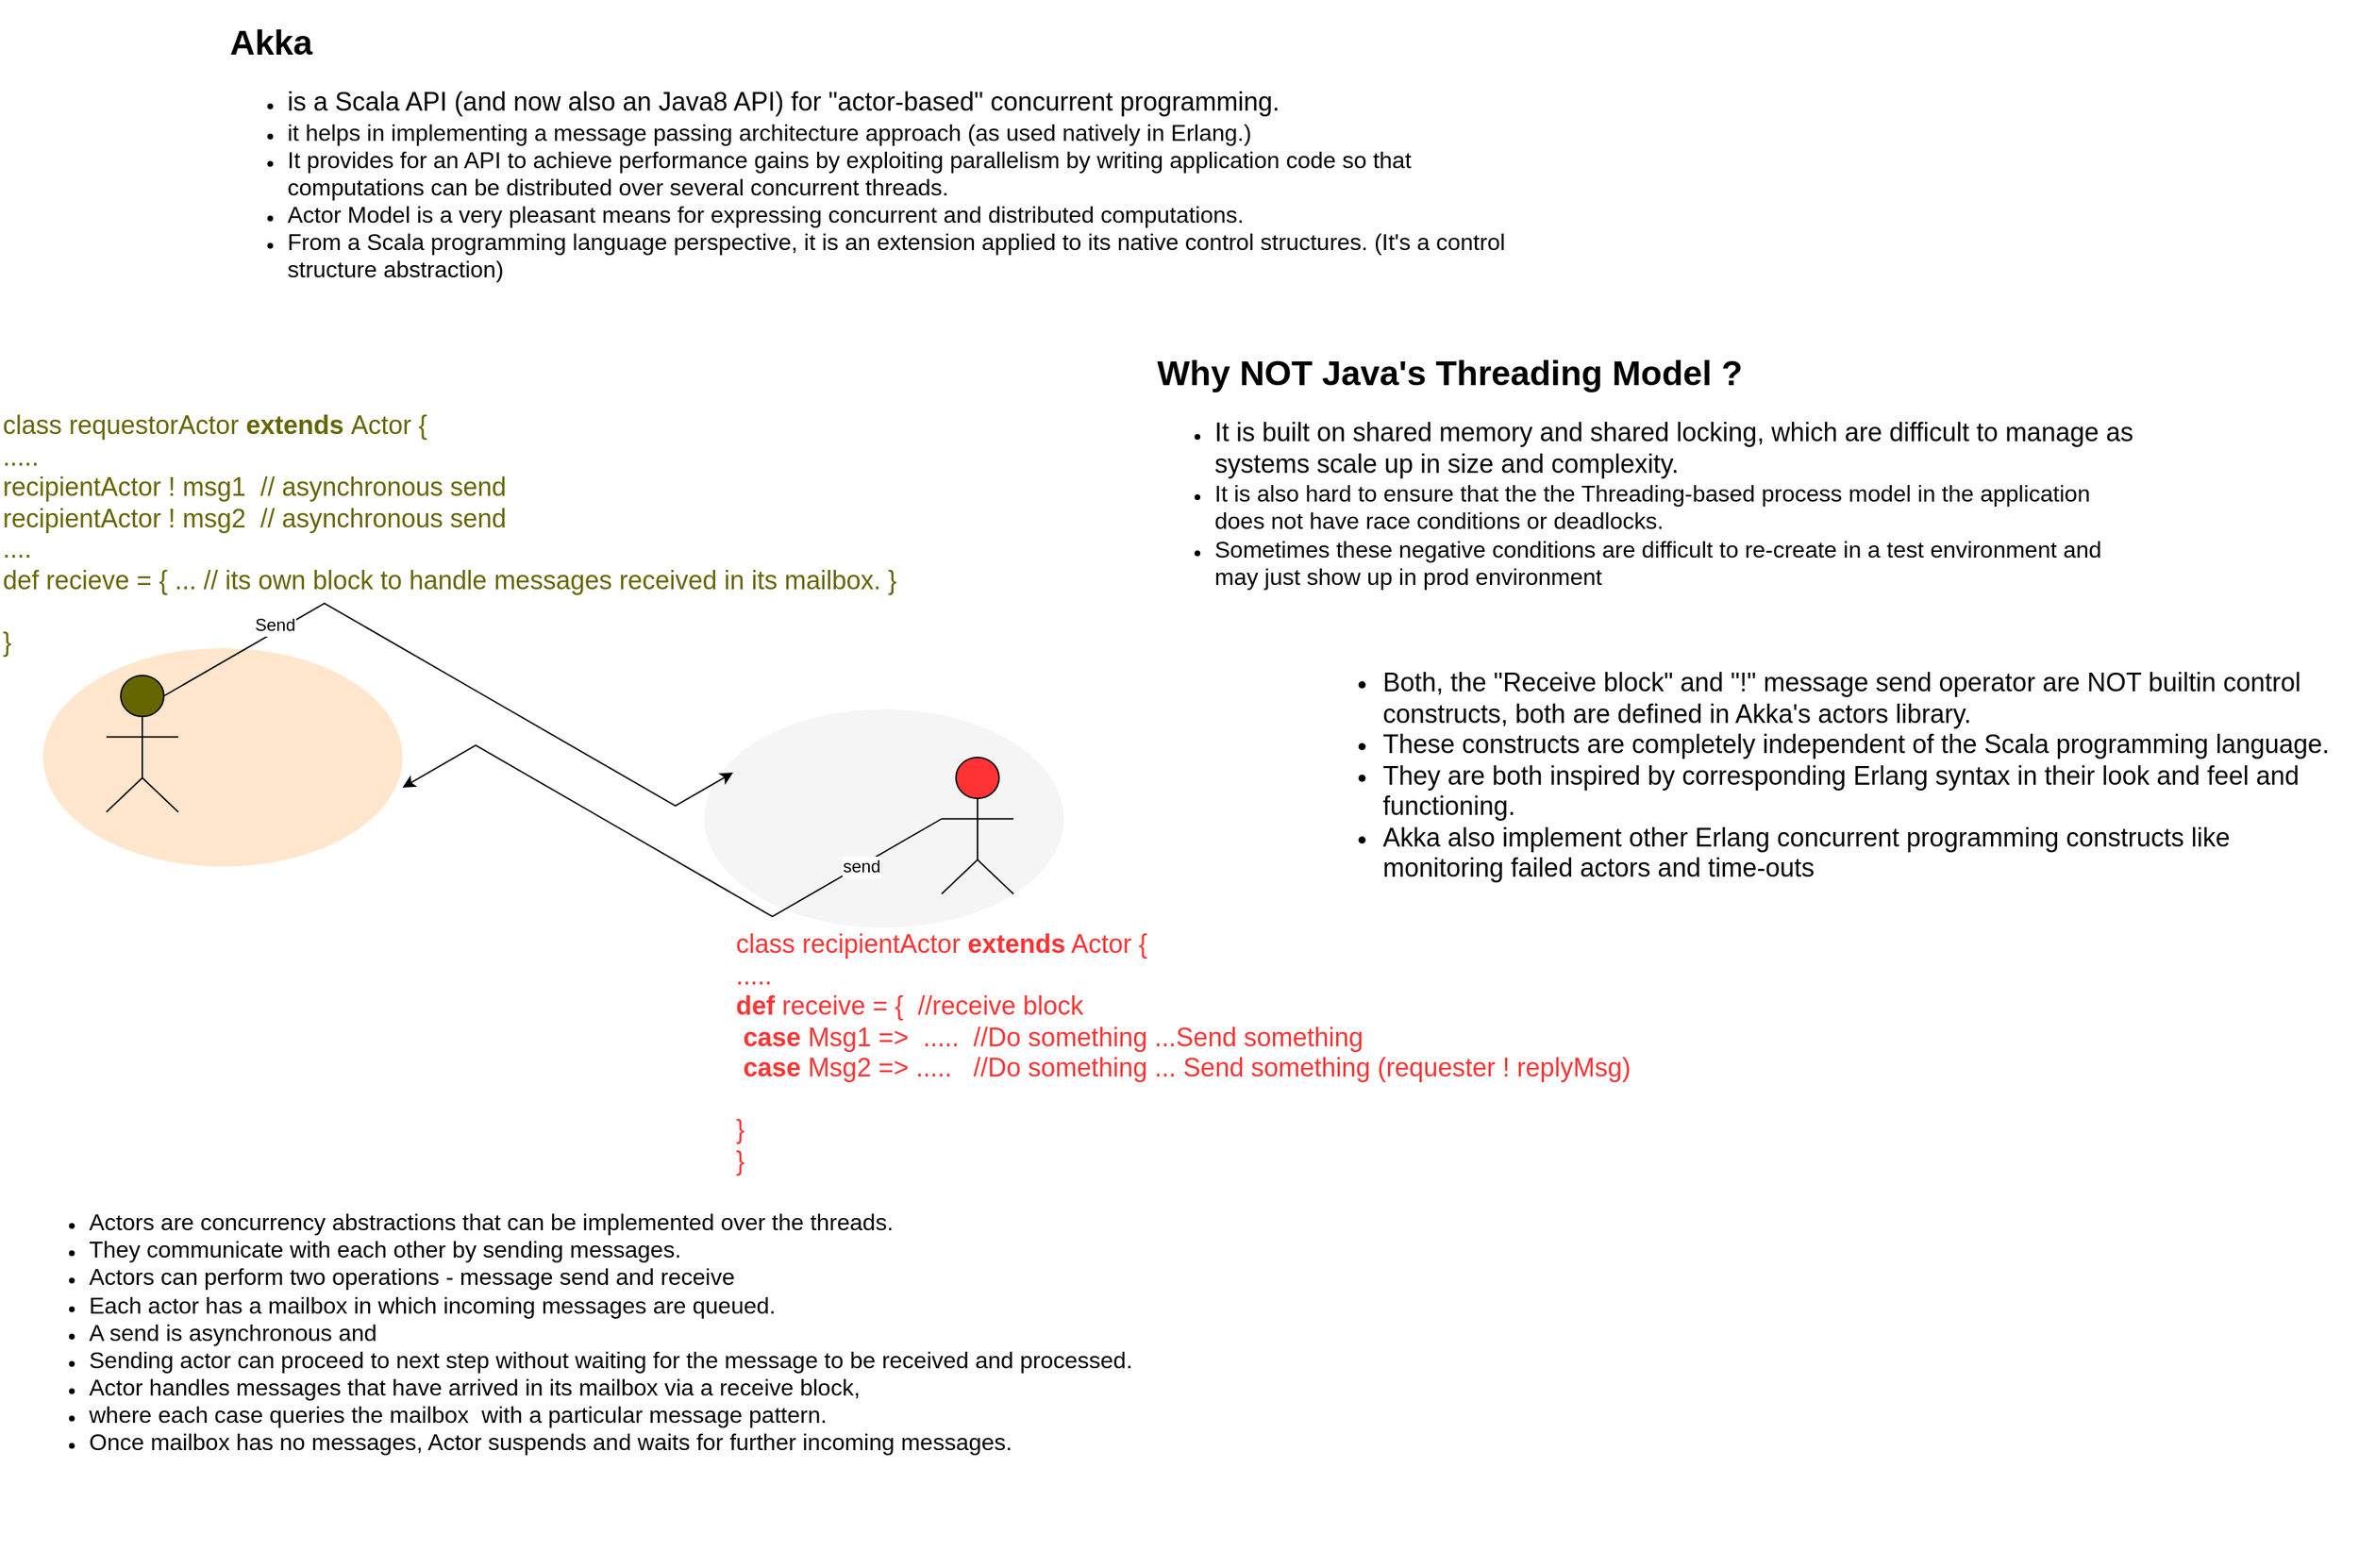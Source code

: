 <mxfile version="11.0.2" type="github"><diagram id="YDtCkGfwcIMV8Gk0a63X" name="Page-1"><mxGraphModel dx="2157" dy="757" grid="1" gridSize="10" guides="1" tooltips="1" connect="1" arrows="1" fold="1" page="1" pageScale="1" pageWidth="850" pageHeight="1100" math="0" shadow="0"><root><mxCell id="0"/><mxCell id="1" parent="0"/><mxCell id="CTSNW75ECNazLScQ1h-l-11" value="" style="ellipse;whiteSpace=wrap;html=1;strokeColor=none;fillColor=#ffe6cc;" parent="1" vertex="1"><mxGeometry x="-810" y="451" width="250" height="152" as="geometry"/></mxCell><mxCell id="CTSNW75ECNazLScQ1h-l-1" value="" style="shape=image;html=1;verticalAlign=top;verticalLabelPosition=bottom;labelBackgroundColor=#ffffff;imageAspect=0;aspect=fixed;image=https://cdn4.iconfinder.com/data/icons/logos-brands-5/24/scala-128.png" parent="1" vertex="1"><mxGeometry x="-770" y="80" width="128" height="128" as="geometry"/></mxCell><mxCell id="CTSNW75ECNazLScQ1h-l-2" value="&lt;h1&gt;Akka&lt;/h1&gt;&lt;p&gt;&lt;/p&gt;&lt;ul&gt;&lt;li&gt;&lt;font style=&quot;font-size: 18px&quot;&gt;is a Scala API (and now also an Java8 API) for &quot;actor-based&quot; concurrent programming.&amp;nbsp;&lt;/font&gt;&lt;/li&gt;&lt;li&gt;&lt;font size=&quot;3&quot;&gt;it helps in implementing a message passing architecture approach (as used natively in Erlang.)&lt;/font&gt;&lt;/li&gt;&lt;li&gt;&lt;font size=&quot;3&quot;&gt;It provides for an API to achieve performance gains by exploiting parallelism by writing application code so that computations can be distributed over several concurrent threads.&lt;/font&gt;&lt;/li&gt;&lt;li&gt;&lt;font size=&quot;3&quot;&gt;Actor Model is a very pleasant means for expressing concurrent and distributed computations.&lt;/font&gt;&amp;nbsp;&lt;/li&gt;&lt;li&gt;&lt;font size=&quot;3&quot;&gt;From a Scala programming language perspective, it is an extension applied to its native control structures. (It's a control structure abstraction)&lt;/font&gt;&lt;/li&gt;&lt;/ul&gt;" style="text;html=1;strokeColor=none;fillColor=none;spacing=5;spacingTop=-20;whiteSpace=wrap;overflow=hidden;rounded=0;" parent="1" vertex="1"><mxGeometry x="-685" y="10" width="920" height="230" as="geometry"/></mxCell><mxCell id="CTSNW75ECNazLScQ1h-l-4" value="&lt;h1&gt;Why NOT Java's Threading Model ?&lt;/h1&gt;&lt;p&gt;&lt;/p&gt;&lt;ul&gt;&lt;li&gt;&lt;font style=&quot;font-size: 18px&quot;&gt;It is built on shared memory and shared locking, which are difficult to manage as systems scale up in size and complexity.&lt;/font&gt;&lt;/li&gt;&lt;li&gt;&lt;font size=&quot;3&quot;&gt;It is also hard to ensure that the the Threading-based process model in the application does not have race conditions or deadlocks.&amp;nbsp;&lt;/font&gt;&lt;/li&gt;&lt;li&gt;&lt;font size=&quot;3&quot;&gt;Sometimes these negative conditions are difficult to re-create in a test environment and may just show up in prod environment&lt;/font&gt;&lt;/li&gt;&lt;/ul&gt;&lt;p&gt;&lt;/p&gt;" style="text;html=1;strokeColor=none;fillColor=none;spacing=5;spacingTop=-20;whiteSpace=wrap;overflow=hidden;rounded=0;" parent="1" vertex="1"><mxGeometry x="-40" y="240" width="690" height="200" as="geometry"/></mxCell><mxCell id="CTSNW75ECNazLScQ1h-l-6" value="" style="html=1;outlineConnect=0;whiteSpace=wrap;fillColor=#666600;strokeColor=#000000;verticalLabelPosition=bottom;verticalAlign=top;align=center;shape=mxgraph.archimate3.actor;" parent="1" vertex="1"><mxGeometry x="-766" y="470" width="50" height="95" as="geometry"/></mxCell><mxCell id="CTSNW75ECNazLScQ1h-l-13" value="" style="shape=image;html=1;verticalAlign=top;verticalLabelPosition=bottom;labelBackgroundColor=#ffffff;imageAspect=0;aspect=fixed;image=https://cdn0.iconfinder.com/data/icons/social-productivity-1/512/Inbox_mailbox-128.png" parent="1" vertex="1"><mxGeometry x="-619" y="535.5" width="59" height="59" as="geometry"/></mxCell><mxCell id="CTSNW75ECNazLScQ1h-l-14" value="" style="ellipse;whiteSpace=wrap;html=1;strokeColor=none;fillColor=#f5f5f5;fontColor=#333333;" parent="1" vertex="1"><mxGeometry x="-350" y="493.5" width="250" height="152" as="geometry"/></mxCell><mxCell id="CTSNW75ECNazLScQ1h-l-22" style="edgeStyle=isometricEdgeStyle;rounded=0;orthogonalLoop=1;jettySize=auto;html=1;exitX=0;exitY=0.45;exitDx=0;exitDy=0;exitPerimeter=0;" parent="1" source="CTSNW75ECNazLScQ1h-l-15" target="CTSNW75ECNazLScQ1h-l-13" edge="1"><mxGeometry relative="1" as="geometry"><Array as="points"><mxPoint x="-420" y="570"/></Array></mxGeometry></mxCell><mxCell id="CTSNW75ECNazLScQ1h-l-29" value="send" style="text;html=1;resizable=0;points=[];align=center;verticalAlign=middle;labelBackgroundColor=#ffffff;" parent="CTSNW75ECNazLScQ1h-l-22" vertex="1" connectable="0"><mxGeometry x="-0.7" relative="1" as="geometry"><mxPoint as="offset"/></mxGeometry></mxCell><mxCell id="CTSNW75ECNazLScQ1h-l-15" value="" style="html=1;outlineConnect=0;whiteSpace=wrap;fillColor=#FF3333;strokeColor=#000000;verticalLabelPosition=bottom;verticalAlign=top;align=center;shape=mxgraph.archimate3.actor;" parent="1" vertex="1"><mxGeometry x="-185" y="527" width="50" height="95" as="geometry"/></mxCell><mxCell id="CTSNW75ECNazLScQ1h-l-16" value="" style="shape=image;html=1;verticalAlign=top;verticalLabelPosition=bottom;labelBackgroundColor=#ffffff;imageAspect=0;aspect=fixed;image=https://cdn0.iconfinder.com/data/icons/social-productivity-1/512/Inbox_mailbox-128.png" parent="1" vertex="1"><mxGeometry x="-330" y="491" width="59" height="59" as="geometry"/></mxCell><mxCell id="CTSNW75ECNazLScQ1h-l-18" style="edgeStyle=isometricEdgeStyle;rounded=0;orthogonalLoop=1;jettySize=auto;html=1;exitX=0.8;exitY=0.15;exitDx=0;exitDy=0;exitPerimeter=0;" parent="1" source="CTSNW75ECNazLScQ1h-l-6" target="CTSNW75ECNazLScQ1h-l-16" edge="1"><mxGeometry relative="1" as="geometry"><Array as="points"><mxPoint x="-510" y="480"/></Array></mxGeometry></mxCell><mxCell id="CTSNW75ECNazLScQ1h-l-23" value="Send" style="text;html=1;resizable=0;points=[];align=center;verticalAlign=middle;labelBackgroundColor=#ffffff;" parent="CTSNW75ECNazLScQ1h-l-18" vertex="1" connectable="0"><mxGeometry x="-0.128" y="4" relative="1" as="geometry"><mxPoint x="-98" y="-17" as="offset"/></mxGeometry></mxCell><mxCell id="CTSNW75ECNazLScQ1h-l-26" value="&lt;font style=&quot;font-size: 18px&quot;&gt;&lt;font color=&quot;#ff3333&quot;&gt;&lt;span style=&quot;white-space: nowrap&quot;&gt;&lt;br&gt;class recipientActor &lt;b&gt;extends&lt;/b&gt; Actor {&lt;br&gt;.....&lt;br&gt;&lt;b&gt;def&lt;/b&gt; receive = {&amp;nbsp; //receive block&lt;/span&gt;&lt;br style=&quot;white-space: nowrap&quot;&gt;&lt;span style=&quot;white-space: nowrap&quot;&gt;&amp;nbsp;&lt;b&gt;case&lt;/b&gt; Msg1 =&amp;gt;&amp;nbsp; .....&amp;nbsp; //Do something ...Send something&lt;/span&gt;&lt;br style=&quot;white-space: nowrap&quot;&gt;&lt;/font&gt;&lt;span style=&quot;white-space: nowrap&quot;&gt;&lt;font color=&quot;#ff3333&quot;&gt;&amp;nbsp;&lt;b&gt;case&lt;/b&gt; Msg2 =&amp;gt; .....&amp;nbsp; &amp;nbsp;//Do something ... Send something (requester ! replyMsg)&lt;br&gt;&lt;br&gt;}&amp;nbsp;&lt;br&gt;}&lt;/font&gt;&lt;br&gt;&lt;/span&gt;&lt;/font&gt;" style="text;html=1;strokeColor=none;fillColor=none;align=left;verticalAlign=middle;whiteSpace=wrap;rounded=0;" parent="1" vertex="1"><mxGeometry x="-330" y="622" width="630" height="200" as="geometry"/></mxCell><mxCell id="CTSNW75ECNazLScQ1h-l-30" value="&lt;ul&gt;&lt;li&gt;&lt;span style=&quot;font-size: medium&quot;&gt;Actors are concurrency abstractions that can be implemented over the threads.&amp;nbsp;&lt;/span&gt;&lt;br&gt;&lt;/li&gt;&lt;li&gt;&lt;font size=&quot;3&quot;&gt;They communicate with each other by sending messages.&amp;nbsp;&lt;/font&gt;&lt;/li&gt;&lt;li&gt;&lt;font size=&quot;3&quot;&gt;Actors can perform two operations - message send and receive&lt;/font&gt;&lt;/li&gt;&lt;li&gt;&lt;font size=&quot;3&quot;&gt;Each actor has a mailbox in which incoming messages are queued.&amp;nbsp;&lt;/font&gt;&lt;/li&gt;&lt;li&gt;&lt;font size=&quot;3&quot;&gt;A send is asynchronous and&amp;nbsp;&lt;/font&gt;&lt;/li&gt;&lt;li&gt;&lt;font size=&quot;3&quot;&gt;Sending actor can proceed to next step without waiting for the message to be received and processed.&lt;/font&gt;&lt;/li&gt;&lt;li&gt;&lt;font size=&quot;3&quot;&gt;Actor handles messages that have arrived in its mailbox via a receive block,&amp;nbsp;&lt;/font&gt;&lt;/li&gt;&lt;li&gt;&lt;font size=&quot;3&quot;&gt;where each case queries the mailbox&amp;nbsp; with a particular message pattern.&lt;/font&gt;&lt;/li&gt;&lt;li&gt;&lt;font size=&quot;3&quot;&gt;Once mailbox has no messages, Actor suspends and waits for further incoming messages.&lt;/font&gt;&lt;/li&gt;&lt;/ul&gt;&lt;p&gt;&lt;br&gt;&lt;/p&gt;" style="text;html=1;strokeColor=none;fillColor=none;align=left;verticalAlign=middle;whiteSpace=wrap;rounded=0;" parent="1" vertex="1"><mxGeometry x="-820" y="790" width="900" height="300" as="geometry"/></mxCell><mxCell id="CTSNW75ECNazLScQ1h-l-31" value="&lt;font color=&quot;#666600&quot; style=&quot;white-space: nowrap&quot;&gt;&lt;font style=&quot;font-size: 18px ; white-space: normal&quot;&gt;&lt;span style=&quot;white-space: nowrap&quot;&gt;&lt;br&gt;class requestorActor&amp;nbsp;&lt;b&gt;extends&lt;/b&gt;&amp;nbsp;Actor {&lt;br&gt;.....&lt;br&gt;recipientActor ! msg1&amp;nbsp; // asynchronous send&amp;nbsp;&lt;br&gt;recipientActor ! msg2&amp;nbsp;&amp;nbsp;&lt;/span&gt;&lt;/font&gt;&lt;/font&gt;&lt;span style=&quot;white-space: nowrap ; color: rgb(102 , 102 , 0) ; font-size: 18px&quot;&gt;// asynchronous send&lt;/span&gt;&lt;font color=&quot;#666600&quot; style=&quot;white-space: nowrap&quot;&gt;&lt;font style=&quot;font-size: 18px ; white-space: normal&quot;&gt;&lt;span style=&quot;white-space: nowrap&quot;&gt;&lt;br&gt;....&lt;br&gt;def recieve = { ... // its own block to handle messages received in its mailbox. }&lt;br&gt;&lt;/span&gt;&lt;/font&gt;&lt;span style=&quot;font-size: 18px&quot;&gt;&lt;br&gt;}&lt;/span&gt;&lt;/font&gt;" style="text;html=1;strokeColor=none;fillColor=none;align=left;verticalAlign=middle;whiteSpace=wrap;rounded=0;" parent="1" vertex="1"><mxGeometry x="-840" y="271" width="620" height="180" as="geometry"/></mxCell><mxCell id="CTSNW75ECNazLScQ1h-l-35" value="&lt;ul style=&quot;font-size: 18px&quot;&gt;&lt;li&gt;Both, the &quot;Receive block&quot; and &quot;!&quot; message send operator are NOT builtin control constructs, both are defined in Akka's actors library.&amp;nbsp;&lt;/li&gt;&lt;li&gt;These constructs are completely independent of the Scala programming language.&amp;nbsp;&lt;/li&gt;&lt;li&gt;They are both inspired by corresponding Erlang syntax in their look and feel and functioning.&amp;nbsp;&lt;/li&gt;&lt;li&gt;Akka also implement other Erlang concurrent programming constructs like monitoring failed actors and time-outs&lt;/li&gt;&lt;/ul&gt;" style="text;html=1;strokeColor=none;fillColor=none;align=left;verticalAlign=middle;whiteSpace=wrap;rounded=0;" parent="1" vertex="1"><mxGeometry x="80" y="440" width="720" height="200" as="geometry"/></mxCell></root></mxGraphModel></diagram></mxfile>